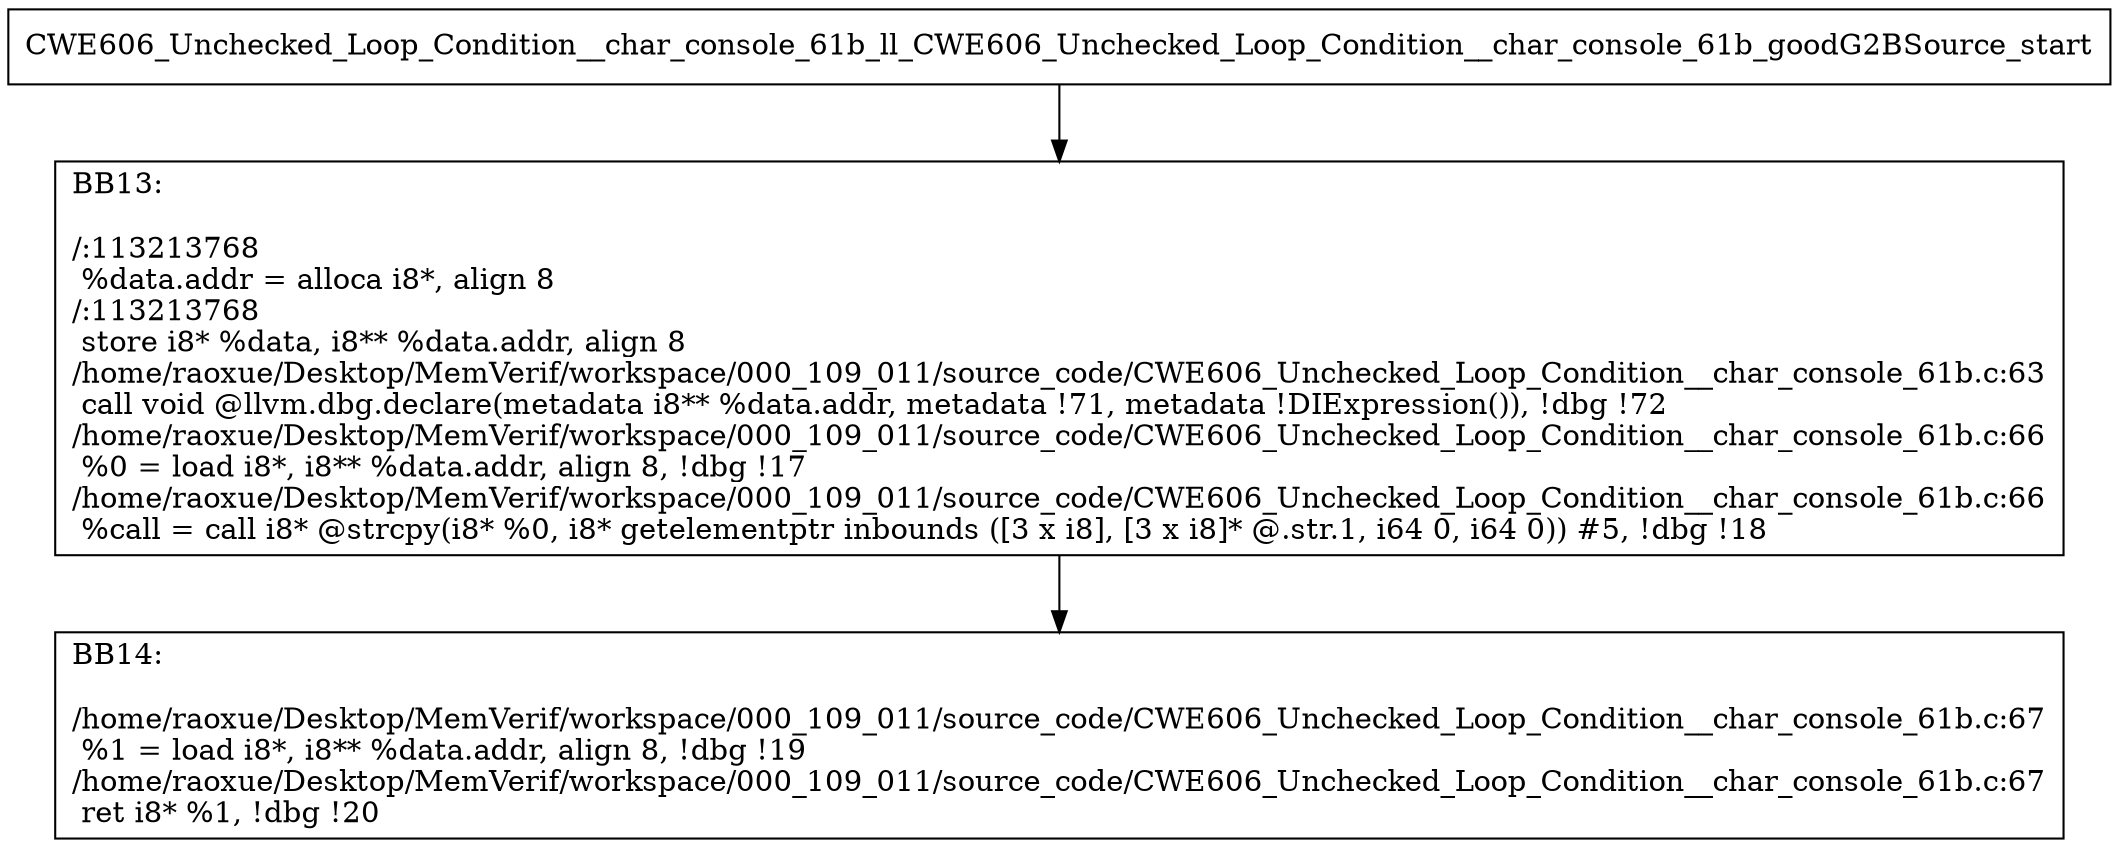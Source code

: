 digraph "CFG for'CWE606_Unchecked_Loop_Condition__char_console_61b_ll_CWE606_Unchecked_Loop_Condition__char_console_61b_goodG2BSource' function" {
	BBCWE606_Unchecked_Loop_Condition__char_console_61b_ll_CWE606_Unchecked_Loop_Condition__char_console_61b_goodG2BSource_start[shape=record,label="{CWE606_Unchecked_Loop_Condition__char_console_61b_ll_CWE606_Unchecked_Loop_Condition__char_console_61b_goodG2BSource_start}"];
	BBCWE606_Unchecked_Loop_Condition__char_console_61b_ll_CWE606_Unchecked_Loop_Condition__char_console_61b_goodG2BSource_start-> CWE606_Unchecked_Loop_Condition__char_console_61b_ll_CWE606_Unchecked_Loop_Condition__char_console_61b_goodG2BSourceBB13;
	CWE606_Unchecked_Loop_Condition__char_console_61b_ll_CWE606_Unchecked_Loop_Condition__char_console_61b_goodG2BSourceBB13 [shape=record, label="{BB13:\l\l/:113213768\l
  %data.addr = alloca i8*, align 8\l
/:113213768\l
  store i8* %data, i8** %data.addr, align 8\l
/home/raoxue/Desktop/MemVerif/workspace/000_109_011/source_code/CWE606_Unchecked_Loop_Condition__char_console_61b.c:63\l
  call void @llvm.dbg.declare(metadata i8** %data.addr, metadata !71, metadata !DIExpression()), !dbg !72\l
/home/raoxue/Desktop/MemVerif/workspace/000_109_011/source_code/CWE606_Unchecked_Loop_Condition__char_console_61b.c:66\l
  %0 = load i8*, i8** %data.addr, align 8, !dbg !17\l
/home/raoxue/Desktop/MemVerif/workspace/000_109_011/source_code/CWE606_Unchecked_Loop_Condition__char_console_61b.c:66\l
  %call = call i8* @strcpy(i8* %0, i8* getelementptr inbounds ([3 x i8], [3 x i8]* @.str.1, i64 0, i64 0)) #5, !dbg !18\l
}"];
	CWE606_Unchecked_Loop_Condition__char_console_61b_ll_CWE606_Unchecked_Loop_Condition__char_console_61b_goodG2BSourceBB13-> CWE606_Unchecked_Loop_Condition__char_console_61b_ll_CWE606_Unchecked_Loop_Condition__char_console_61b_goodG2BSourceBB14;
	CWE606_Unchecked_Loop_Condition__char_console_61b_ll_CWE606_Unchecked_Loop_Condition__char_console_61b_goodG2BSourceBB14 [shape=record, label="{BB14:\l\l/home/raoxue/Desktop/MemVerif/workspace/000_109_011/source_code/CWE606_Unchecked_Loop_Condition__char_console_61b.c:67\l
  %1 = load i8*, i8** %data.addr, align 8, !dbg !19\l
/home/raoxue/Desktop/MemVerif/workspace/000_109_011/source_code/CWE606_Unchecked_Loop_Condition__char_console_61b.c:67\l
  ret i8* %1, !dbg !20\l
}"];
}
